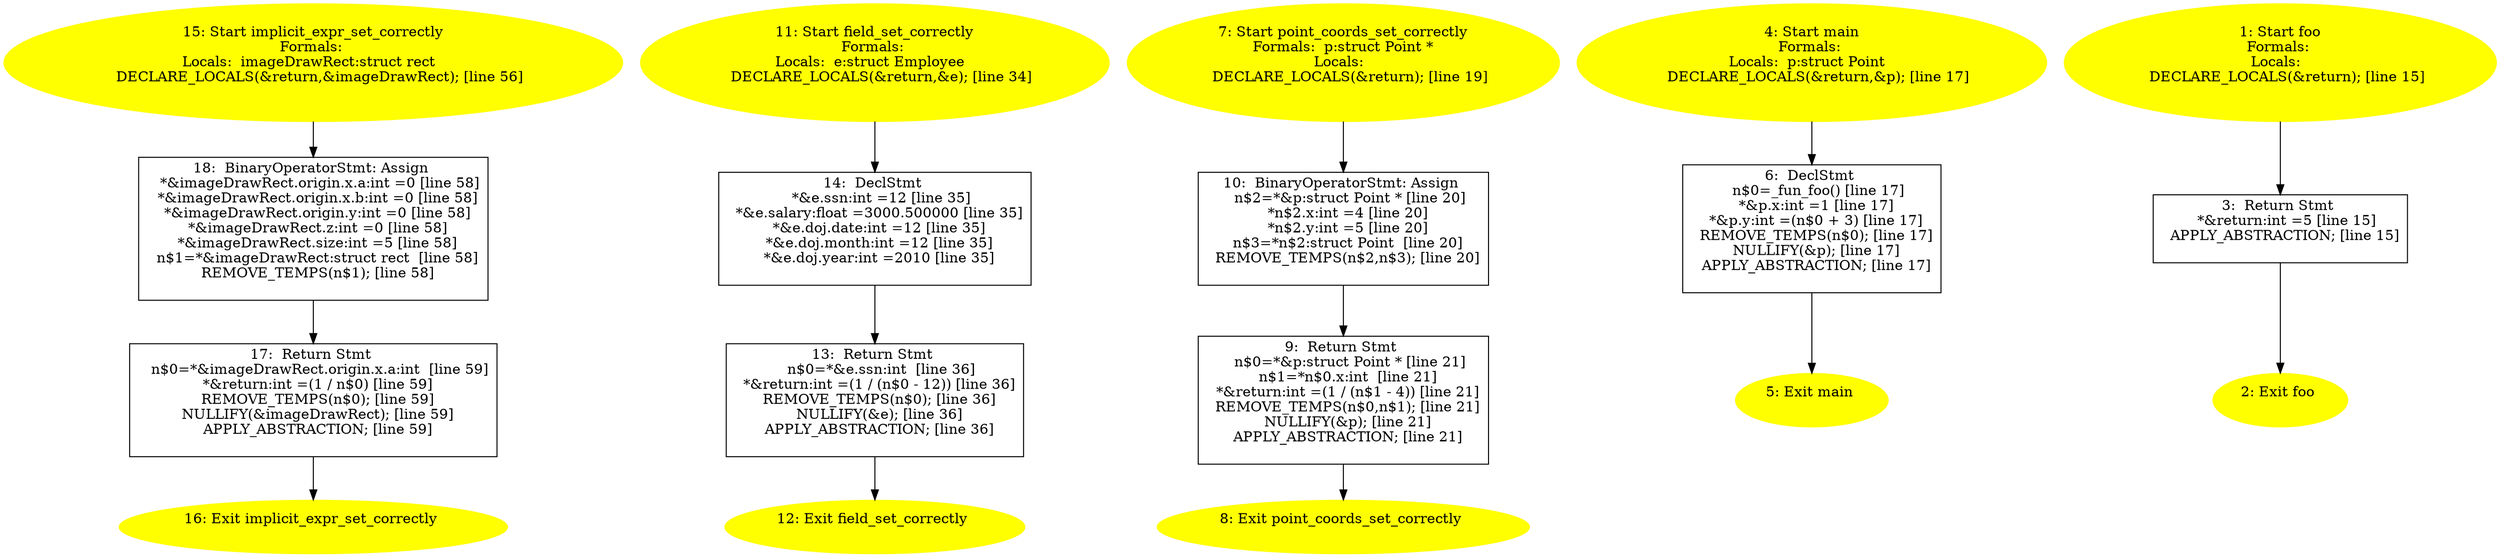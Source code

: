 digraph iCFG {
18 [label="18:  BinaryOperatorStmt: Assign \n   *&imageDrawRect.origin.x.a:int =0 [line 58]\n  *&imageDrawRect.origin.x.b:int =0 [line 58]\n  *&imageDrawRect.origin.y:int =0 [line 58]\n  *&imageDrawRect.z:int =0 [line 58]\n  *&imageDrawRect.size:int =5 [line 58]\n  n$1=*&imageDrawRect:struct rect  [line 58]\n  REMOVE_TEMPS(n$1); [line 58]\n " shape="box"]
	

	 18 -> 17 ;
17 [label="17:  Return Stmt \n   n$0=*&imageDrawRect.origin.x.a:int  [line 59]\n  *&return:int =(1 / n$0) [line 59]\n  REMOVE_TEMPS(n$0); [line 59]\n  NULLIFY(&imageDrawRect); [line 59]\n  APPLY_ABSTRACTION; [line 59]\n " shape="box"]
	

	 17 -> 16 ;
16 [label="16: Exit implicit_expr_set_correctly \n  " color=yellow style=filled]
	

15 [label="15: Start implicit_expr_set_correctly\nFormals: \nLocals:  imageDrawRect:struct rect  \n   DECLARE_LOCALS(&return,&imageDrawRect); [line 56]\n " color=yellow style=filled]
	

	 15 -> 18 ;
14 [label="14:  DeclStmt \n   *&e.ssn:int =12 [line 35]\n  *&e.salary:float =3000.500000 [line 35]\n  *&e.doj.date:int =12 [line 35]\n  *&e.doj.month:int =12 [line 35]\n  *&e.doj.year:int =2010 [line 35]\n " shape="box"]
	

	 14 -> 13 ;
13 [label="13:  Return Stmt \n   n$0=*&e.ssn:int  [line 36]\n  *&return:int =(1 / (n$0 - 12)) [line 36]\n  REMOVE_TEMPS(n$0); [line 36]\n  NULLIFY(&e); [line 36]\n  APPLY_ABSTRACTION; [line 36]\n " shape="box"]
	

	 13 -> 12 ;
12 [label="12: Exit field_set_correctly \n  " color=yellow style=filled]
	

11 [label="11: Start field_set_correctly\nFormals: \nLocals:  e:struct Employee  \n   DECLARE_LOCALS(&return,&e); [line 34]\n " color=yellow style=filled]
	

	 11 -> 14 ;
10 [label="10:  BinaryOperatorStmt: Assign \n   n$2=*&p:struct Point * [line 20]\n  *n$2.x:int =4 [line 20]\n  *n$2.y:int =5 [line 20]\n  n$3=*n$2:struct Point  [line 20]\n  REMOVE_TEMPS(n$2,n$3); [line 20]\n " shape="box"]
	

	 10 -> 9 ;
9 [label="9:  Return Stmt \n   n$0=*&p:struct Point * [line 21]\n  n$1=*n$0.x:int  [line 21]\n  *&return:int =(1 / (n$1 - 4)) [line 21]\n  REMOVE_TEMPS(n$0,n$1); [line 21]\n  NULLIFY(&p); [line 21]\n  APPLY_ABSTRACTION; [line 21]\n " shape="box"]
	

	 9 -> 8 ;
8 [label="8: Exit point_coords_set_correctly \n  " color=yellow style=filled]
	

7 [label="7: Start point_coords_set_correctly\nFormals:  p:struct Point *\nLocals:  \n   DECLARE_LOCALS(&return); [line 19]\n " color=yellow style=filled]
	

	 7 -> 10 ;
6 [label="6:  DeclStmt \n   n$0=_fun_foo() [line 17]\n  *&p.x:int =1 [line 17]\n  *&p.y:int =(n$0 + 3) [line 17]\n  REMOVE_TEMPS(n$0); [line 17]\n  NULLIFY(&p); [line 17]\n  APPLY_ABSTRACTION; [line 17]\n " shape="box"]
	

	 6 -> 5 ;
5 [label="5: Exit main \n  " color=yellow style=filled]
	

4 [label="4: Start main\nFormals: \nLocals:  p:struct Point  \n   DECLARE_LOCALS(&return,&p); [line 17]\n " color=yellow style=filled]
	

	 4 -> 6 ;
3 [label="3:  Return Stmt \n   *&return:int =5 [line 15]\n  APPLY_ABSTRACTION; [line 15]\n " shape="box"]
	

	 3 -> 2 ;
2 [label="2: Exit foo \n  " color=yellow style=filled]
	

1 [label="1: Start foo\nFormals: \nLocals:  \n   DECLARE_LOCALS(&return); [line 15]\n " color=yellow style=filled]
	

	 1 -> 3 ;
}
